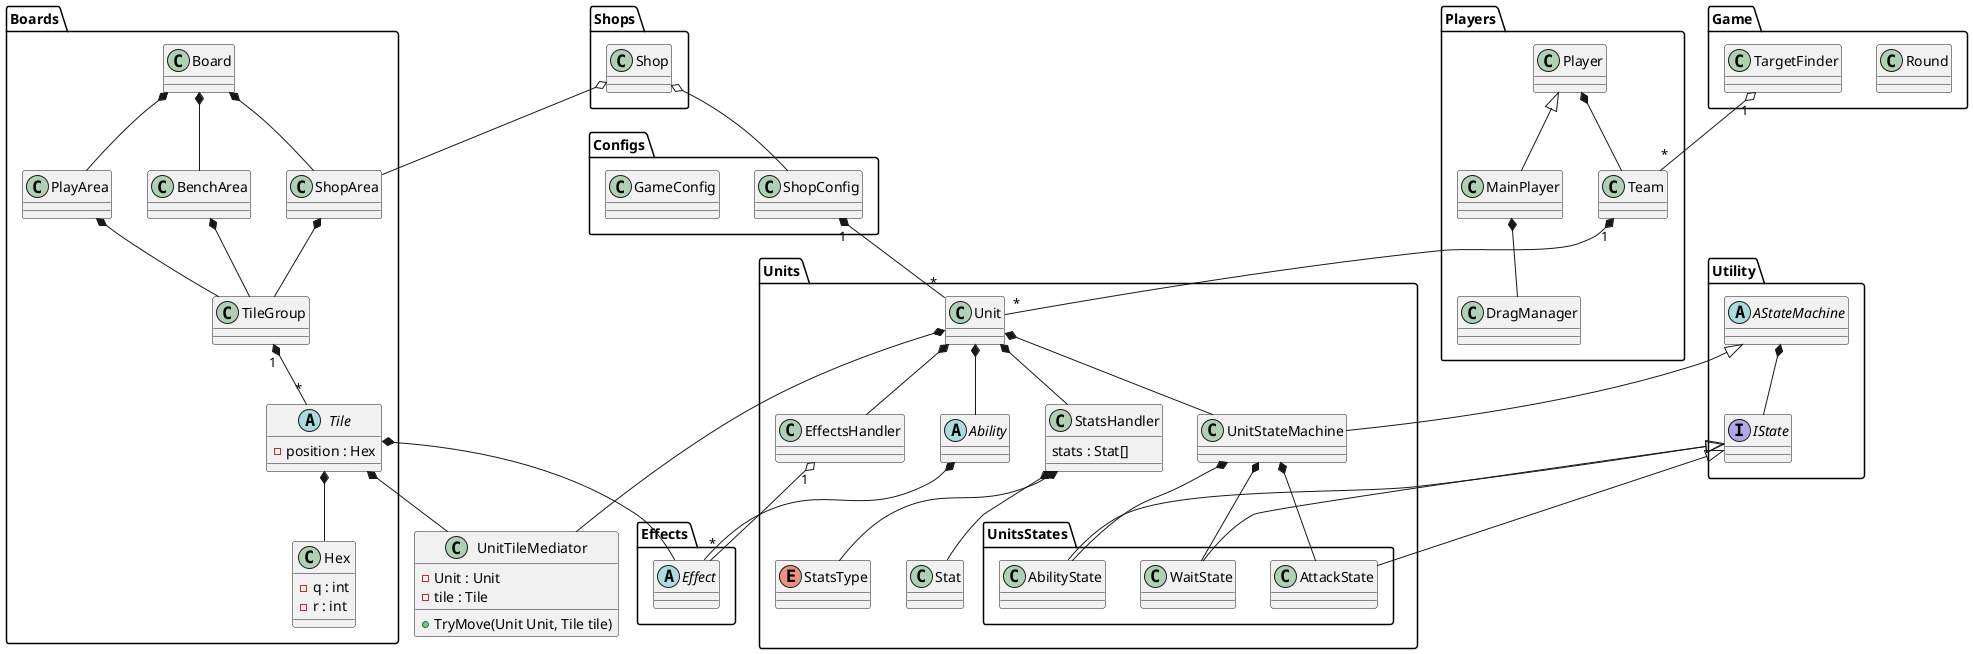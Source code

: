 @startuml component

package Configs {
    class ShopConfig
    class GameConfig
}

package Utility {
    abstract AStateMachine
    interface IState

    AStateMachine *-- IState
}

 package Effects {
    abstract Effect
 }

package Units {


 class Unit
 class StatsHandler {
     stats : Stat[]
 }
 class Stat
 class EffectsHandler {
}
 abstract Ability

 enum StatsType

 class UnitStateMachine

 package UnitsStates {
     IState <|-- AttackState
     IState <|-- WaitState
     IState <|-- AbilityState
 }

 ShopConfig "1" *-- "*" Unit
  
 Unit *-- StatsHandler
 Unit *-- EffectsHandler
 Unit *-- Ability
 Unit *-- UnitStateMachine
 
 EffectsHandler "1" o-- "*" Effect
 Ability *-- Effect

 StatsHandler *-- Stat
 StatsHandler *-- StatsType

 AStateMachine <|-- UnitStateMachine  

UnitStateMachine *-- AttackState
UnitStateMachine *-- WaitState
UnitStateMachine *-- AbilityState

}

package Boards {
 class Board
 class ShopArea
 class PlayArea
 class BenchArea

 Board *-- ShopArea
 Board *-- PlayArea
 Board *-- BenchArea

 class TileGroup {
 }

 ShopArea *-- TileGroup
 PlayArea *-- TileGroup
 BenchArea *-- TileGroup

 abstract Tile {
    - position : Hex
 }

 class Hex {
    - q : int
    - r : int
 }

 Tile *-- Hex

 Tile *-- Effect

 TileGroup  "1" *-- "*" Tile
}

package Shops {
    class Shop

    Shop o-- ShopConfig
    Shop o-- ShopArea
}

package Players {
    class MainPlayer
    class Player
    class DragManager
    class Team

    Player <|-- MainPlayer
    MainPlayer *-- DragManager
    Player *-- Team

    Team "1" *-- "*" Unit
}

package Game {
    class Round
    class TargetFinder {

    }

    TargetFinder "1" o-- "*" Team 
 }

 class UnitTileMediator {
     - Unit : Unit
     - tile : Tile
     + TryMove(Unit Unit, Tile tile)
 }

 Unit *-- UnitTileMediator
 Tile *-- UnitTileMediator


@enduml